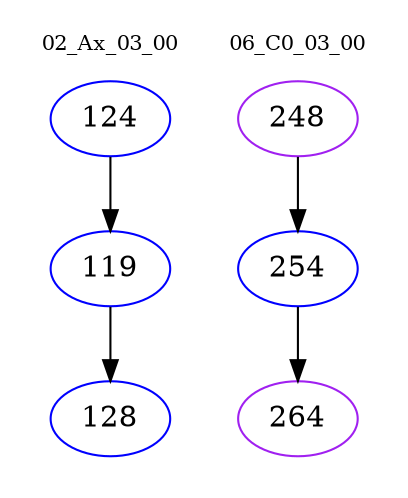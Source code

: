 digraph{
subgraph cluster_0 {
color = white
label = "02_Ax_03_00";
fontsize=10;
T0_124 [label="124", color="blue"]
T0_124 -> T0_119 [color="black"]
T0_119 [label="119", color="blue"]
T0_119 -> T0_128 [color="black"]
T0_128 [label="128", color="blue"]
}
subgraph cluster_1 {
color = white
label = "06_C0_03_00";
fontsize=10;
T1_248 [label="248", color="purple"]
T1_248 -> T1_254 [color="black"]
T1_254 [label="254", color="blue"]
T1_254 -> T1_264 [color="black"]
T1_264 [label="264", color="purple"]
}
}
